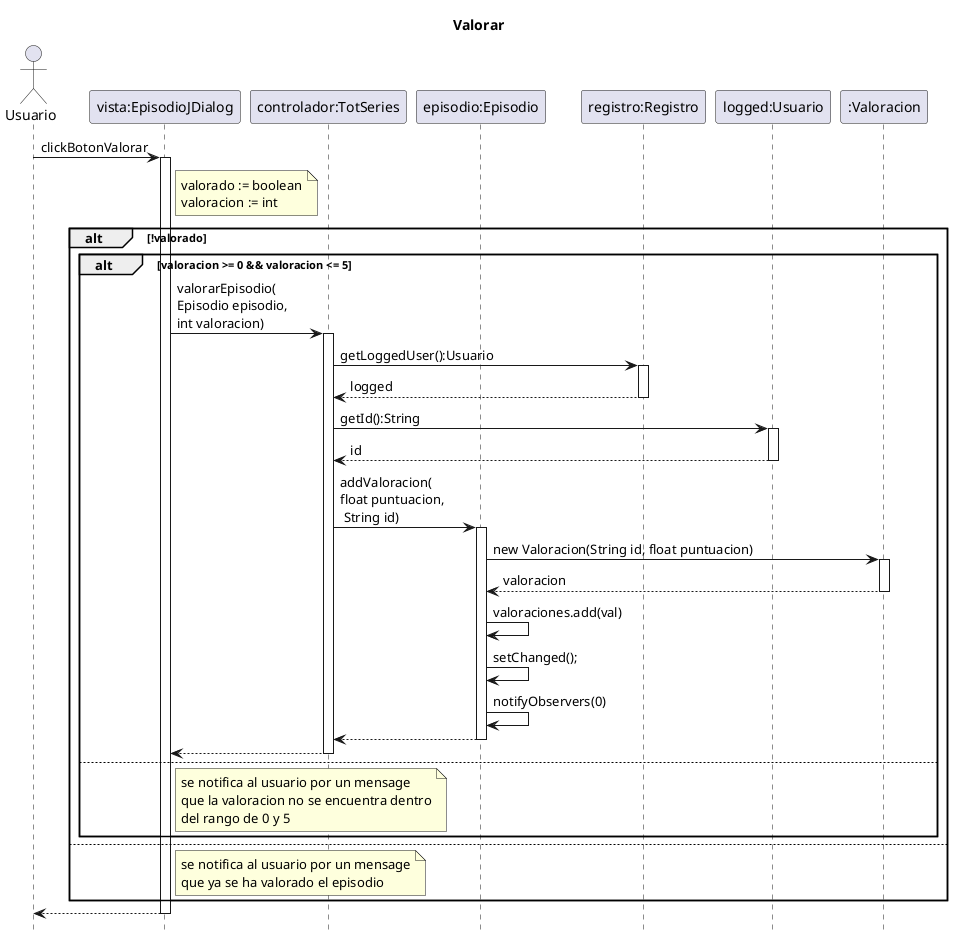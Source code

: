 @startuml
title		Valorar
hide	footbox

actor	Usuario as usuario
participant "vista:EpisodioJDialog" as vista
participant "controlador:TotSeries" as totseries
participant "episodio:Episodio" as episodio
participant "registro:Registro" as registro
participant "logged:Usuario" as logged
participant ":Valoracion" as valoracion

usuario -> vista : clickBotonValorar
activate vista
note right vista
    valorado := boolean
    valoracion := int
end note
alt !valorado  
    alt valoracion >= 0 && valoracion <= 5
        
        
        vista -> totseries : valorarEpisodio(\nEpisodio episodio,\nint valoracion)
        activate totseries
        
        totseries -> registro : getLoggedUser():Usuario
        activate registro
        registro -->totseries : logged
        deactivate registro
        totseries -> logged : getId():String
        activate logged
        logged --> totseries : id
        deactivate logged
        
        totseries -> episodio : addValoracion(\nfloat puntuacion,\n String id)
        activate episodio
        episodio -> valoracion : new Valoracion(String id, float puntuacion)
        activate valoracion
        valoracion -->episodio: valoracion
        deactivate valoracion
        episodio ->episodio: valoraciones.add(val)
        episodio ->episodio: setChanged();
        episodio ->episodio: notifyObservers(0)
        episodio --> totseries
        deactivate episodio
        totseries -->vista
        deactivate totseries
    else 
        note right vista
            se notifica al usuario por un mensage
            que la valoracion no se encuentra dentro
            del rango de 0 y 5
        end note
    end alt
else
    note right vista
        se notifica al usuario por un mensage
        que ya se ha valorado el episodio
    end note
end alt
vista --> usuario
deactivate vista
@enduml
